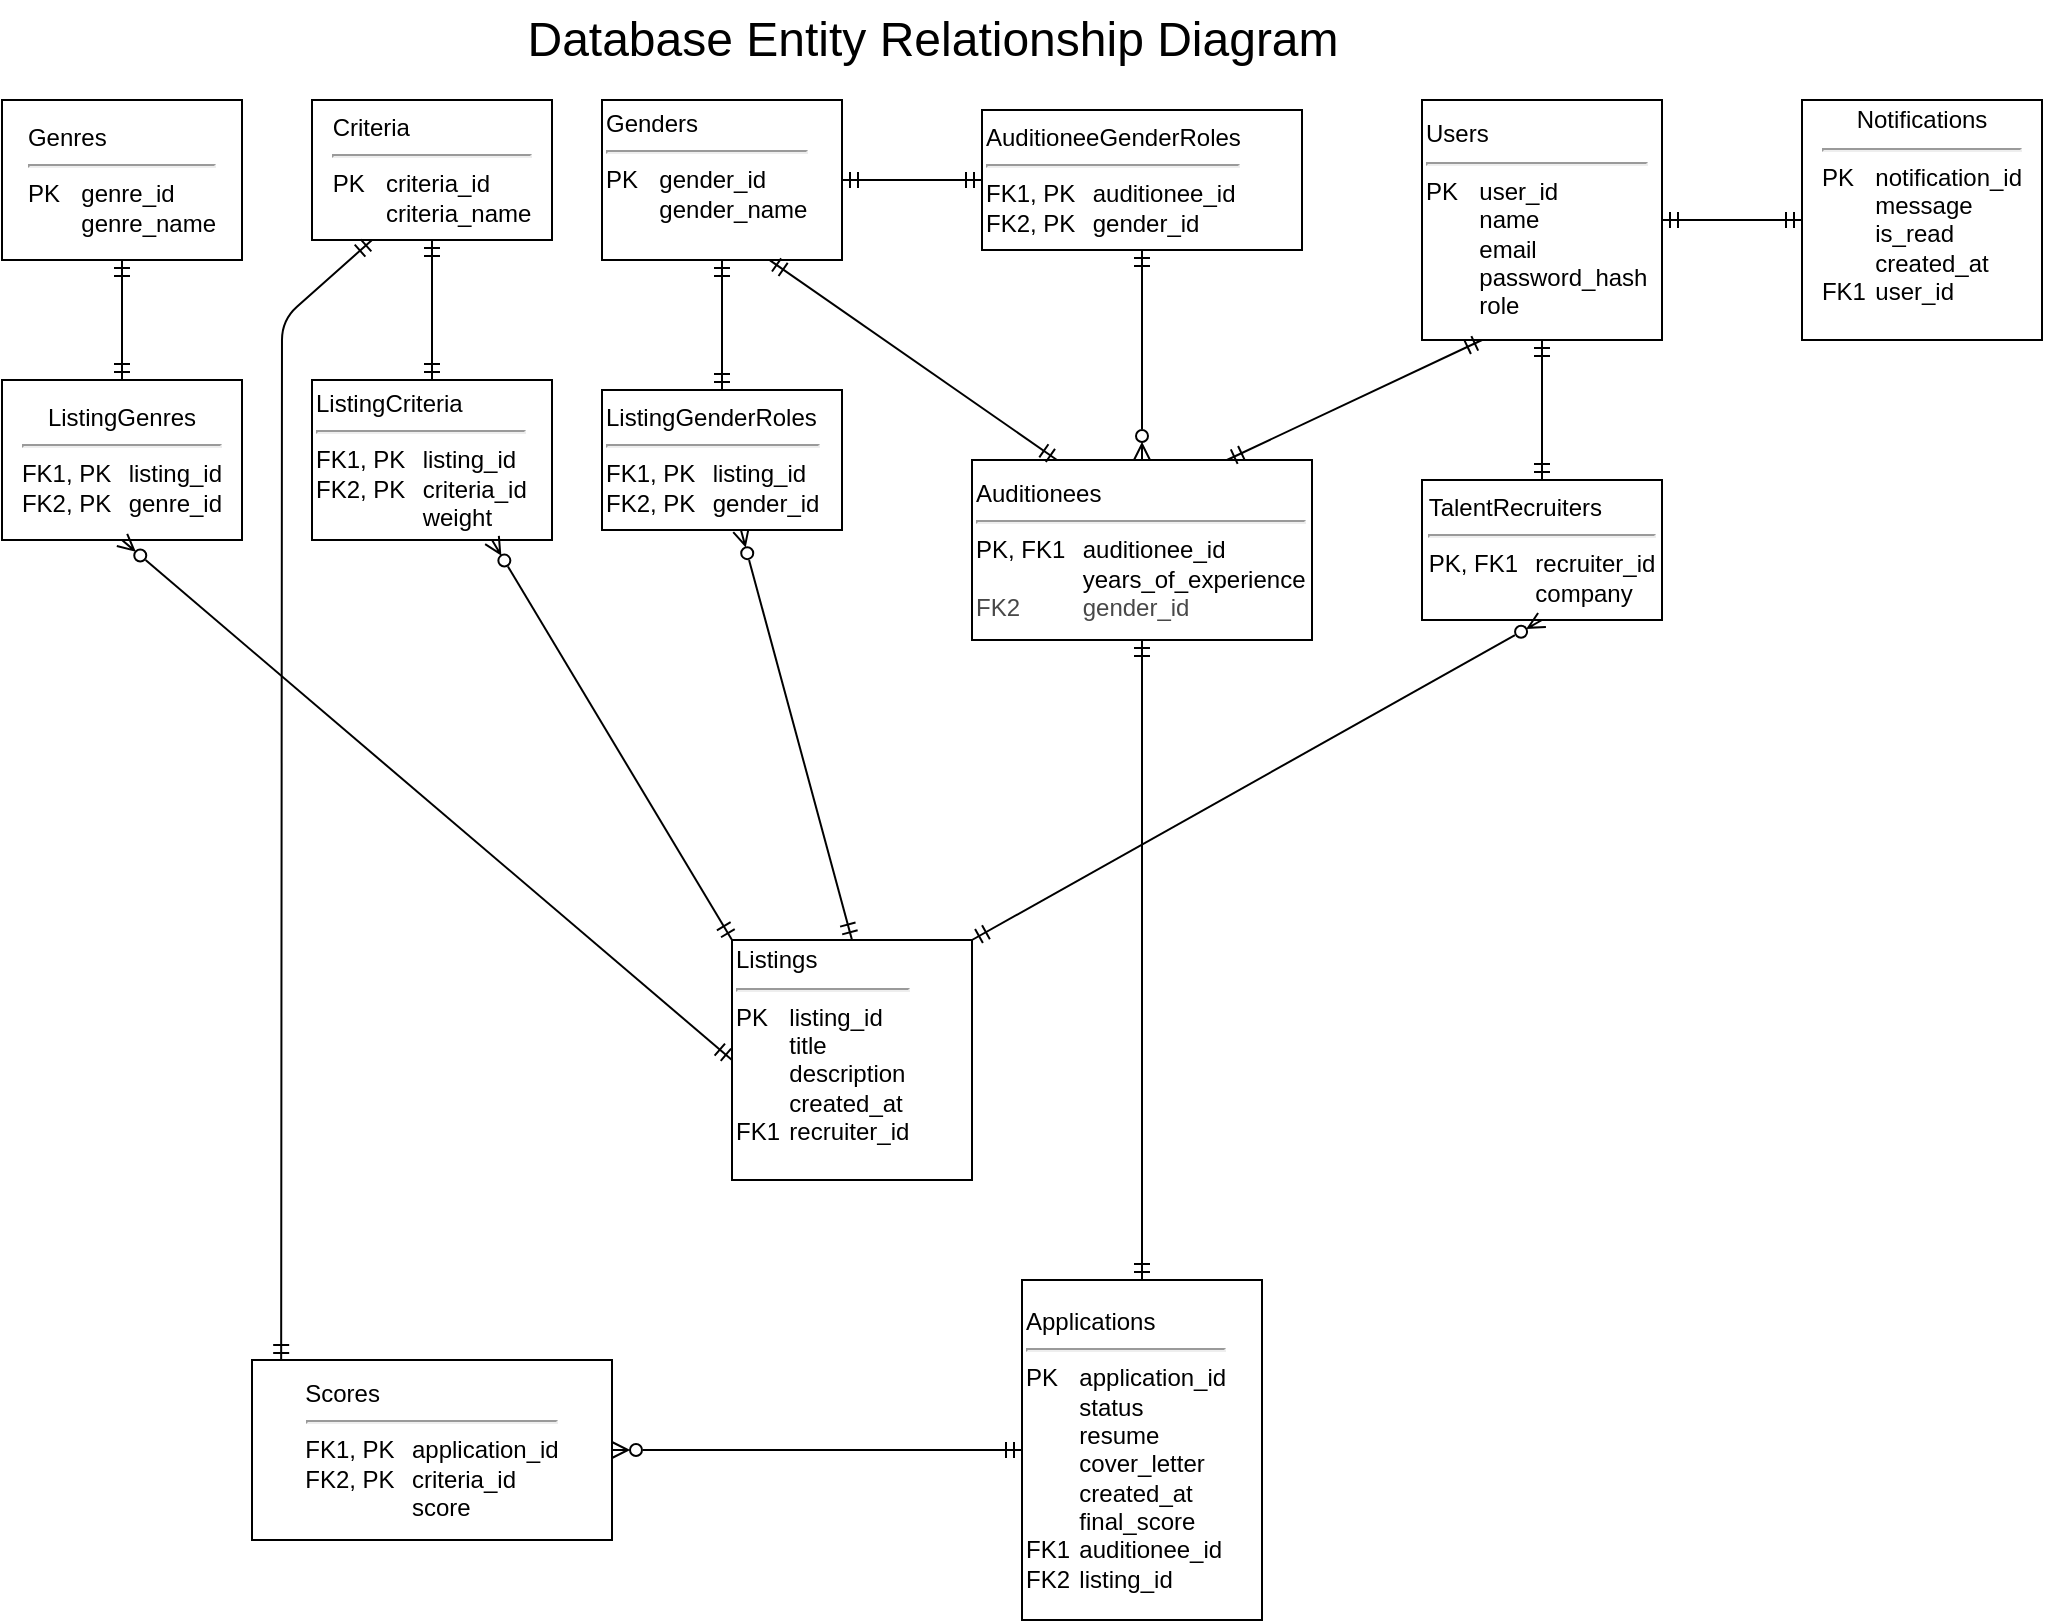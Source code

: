 <mxfile>
    <diagram id="CxO5IZroiXUPnOasfVo5" name="Page-1">
        <mxGraphModel dx="2514" dy="1126" grid="1" gridSize="10" guides="1" tooltips="1" connect="1" arrows="1" fold="1" page="1" pageScale="1" pageWidth="850" pageHeight="1100" math="0" shadow="0">
            <root>
                <mxCell id="0"/>
                <mxCell id="1" parent="0"/>
                <mxCell id="54" value="&lt;font style=&quot;font-size: 24px;&quot;&gt;Database Entity Relationship Diagram&lt;/font&gt;" style="text;html=1;align=center;verticalAlign=middle;resizable=0;points=[];autosize=1;strokeColor=none;fillColor=none;" vertex="1" parent="1">
                    <mxGeometry x="-590" y="30" width="430" height="40" as="geometry"/>
                </mxCell>
                <mxCell id="55" value="Genders&lt;div&gt;&lt;hr&gt;PK&lt;span style=&quot;white-space: pre;&quot;&gt;&#x9;&lt;/span&gt;gender_id&lt;/div&gt;&lt;div&gt;&lt;span style=&quot;white-space: pre;&quot;&gt;&#x9;&lt;/span&gt;gender_name&lt;/div&gt;&lt;div&gt;&lt;br&gt;&lt;/div&gt;" style="whiteSpace=wrap;html=1;align=left;" vertex="1" parent="1">
                    <mxGeometry x="-540" y="80" width="120" height="80" as="geometry"/>
                </mxCell>
                <mxCell id="56" value="&lt;div style=&quot;text-align: left;&quot;&gt;&lt;span style=&quot;background-color: transparent;&quot;&gt;Genres&lt;/span&gt;&lt;/div&gt;&lt;div&gt;&lt;hr style=&quot;text-align: left;&quot;&gt;&lt;div style=&quot;text-align: left;&quot;&gt;&lt;span style=&quot;background-color: transparent;&quot;&gt;PK&lt;/span&gt;&lt;span style=&quot;background-color: transparent; white-space: pre;&quot;&gt;&#x9;&lt;/span&gt;&lt;span style=&quot;background-color: transparent;&quot;&gt;genre_id&lt;/span&gt;&lt;/div&gt;&lt;/div&gt;&lt;div style=&quot;text-align: left;&quot;&gt;&lt;span style=&quot;white-space: pre;&quot;&gt;&#x9;&lt;/span&gt;genre_name&lt;br&gt;&lt;/div&gt;" style="whiteSpace=wrap;html=1;" vertex="1" parent="1">
                    <mxGeometry x="-840" y="80" width="120" height="80" as="geometry"/>
                </mxCell>
                <mxCell id="57" value="Users&lt;div&gt;&lt;hr&gt;PK&lt;span style=&quot;white-space: pre;&quot;&gt;&#x9;&lt;/span&gt;user_id&lt;/div&gt;&lt;div&gt;&lt;span style=&quot;white-space: pre;&quot;&gt;&#x9;&lt;/span&gt;name&lt;br&gt;&lt;/div&gt;&lt;div&gt;&lt;span style=&quot;white-space: pre;&quot;&gt;&#x9;&lt;/span&gt;email&lt;br&gt;&lt;/div&gt;&lt;div&gt;&lt;span style=&quot;white-space: pre;&quot;&gt;&#x9;&lt;/span&gt;password_hash&lt;br&gt;&lt;/div&gt;&lt;div&gt;&lt;span style=&quot;white-space: pre;&quot;&gt;&#x9;&lt;/span&gt;role&lt;br&gt;&lt;/div&gt;" style="whiteSpace=wrap;html=1;align=left;" vertex="1" parent="1">
                    <mxGeometry x="-130" y="80" width="120" height="120" as="geometry"/>
                </mxCell>
                <mxCell id="58" value="Auditionees&lt;div&gt;&lt;hr&gt;PK, FK1&lt;span style=&quot;white-space: pre;&quot;&gt;&#x9;&lt;/span&gt;auditionee_id&lt;/div&gt;&lt;div&gt;&lt;span style=&quot;white-space: pre;&quot;&gt;&lt;span style=&quot;white-space: pre;&quot;&gt;&#x9;&lt;/span&gt;&#x9;&lt;/span&gt;years_of_experience&lt;br&gt;&lt;/div&gt;&lt;div&gt;&lt;font color=&quot;#484848&quot;&gt;FK2&lt;span style=&quot;white-space: pre;&quot;&gt;&#x9;&lt;/span&gt;&lt;span style=&quot;white-space: pre;&quot;&gt;&#x9;&lt;/span&gt;gender_id&lt;/font&gt;&lt;/div&gt;" style="whiteSpace=wrap;html=1;align=left;" vertex="1" parent="1">
                    <mxGeometry x="-355" y="260" width="170" height="90" as="geometry"/>
                </mxCell>
                <mxCell id="59" value="&lt;div style=&quot;text-align: left;&quot;&gt;&lt;span style=&quot;background-color: transparent;&quot;&gt;TalentRecruiters&lt;/span&gt;&lt;/div&gt;&lt;div&gt;&lt;hr style=&quot;text-align: left;&quot;&gt;&lt;div style=&quot;text-align: left;&quot;&gt;&lt;span style=&quot;background-color: transparent;&quot;&gt;PK, FK1&lt;/span&gt;&lt;span style=&quot;background-color: transparent; white-space: pre;&quot;&gt;&#x9;&lt;/span&gt;&lt;span style=&quot;background-color: transparent;&quot;&gt;recruiter_id&lt;/span&gt;&lt;/div&gt;&lt;/div&gt;&lt;div style=&quot;text-align: left;&quot;&gt;&lt;span style=&quot;white-space: pre;&quot;&gt;&#x9;&lt;/span&gt;&lt;span style=&quot;white-space: pre;&quot;&gt;&#x9;&lt;/span&gt;company&lt;br&gt;&lt;/div&gt;" style="whiteSpace=wrap;html=1;" vertex="1" parent="1">
                    <mxGeometry x="-130" y="270" width="120" height="70" as="geometry"/>
                </mxCell>
                <mxCell id="60" value="Listings&lt;div&gt;&lt;hr&gt;PK&lt;span style=&quot;white-space: pre;&quot;&gt;&#x9;&lt;/span&gt;listing_id&lt;/div&gt;&lt;div&gt;&lt;span style=&quot;white-space: pre;&quot;&gt;&#x9;&lt;/span&gt;title&lt;br&gt;&lt;/div&gt;&lt;div&gt;&lt;span style=&quot;white-space: pre;&quot;&gt;&#x9;&lt;/span&gt;description&lt;br&gt;&lt;/div&gt;&lt;div&gt;&lt;span style=&quot;white-space: pre;&quot;&gt;&#x9;&lt;/span&gt;created_at&lt;br&gt;&lt;/div&gt;&lt;div&gt;FK1&lt;span style=&quot;white-space: pre;&quot;&gt;&#x9;&lt;/span&gt;recruiter_id&lt;/div&gt;&lt;div&gt;&lt;br&gt;&lt;/div&gt;" style="whiteSpace=wrap;html=1;align=left;" vertex="1" parent="1">
                    <mxGeometry x="-475" y="500" width="120" height="120" as="geometry"/>
                </mxCell>
                <mxCell id="61" value="AuditioneeGenderRoles&lt;div&gt;&lt;hr&gt;FK1, PK&lt;span style=&quot;white-space: pre;&quot;&gt;&#x9;&lt;/span&gt;auditionee_id&lt;/div&gt;&lt;div&gt;FK2, PK&lt;span style=&quot;white-space: pre;&quot;&gt;&#x9;&lt;/span&gt;gender_id&lt;/div&gt;" style="whiteSpace=wrap;html=1;align=left;" vertex="1" parent="1">
                    <mxGeometry x="-350" y="85" width="160" height="70" as="geometry"/>
                </mxCell>
                <mxCell id="62" style="edgeStyle=none;html=1;entryX=0.5;entryY=0;entryDx=0;entryDy=0;startArrow=ERzeroToMany;startFill=0;endArrow=ERmandOne;endFill=0;" edge="1" parent="1" source="63" target="60">
                    <mxGeometry relative="1" as="geometry"/>
                </mxCell>
                <mxCell id="63" value="ListingGenderRoles&lt;div&gt;&lt;hr&gt;FK1, PK&lt;span style=&quot;white-space: pre;&quot;&gt;&#x9;&lt;/span&gt;listing_id&lt;/div&gt;&lt;div&gt;FK2, PK&lt;span style=&quot;white-space: pre;&quot;&gt;&#x9;&lt;/span&gt;gender_id&lt;/div&gt;" style="whiteSpace=wrap;html=1;align=left;" vertex="1" parent="1">
                    <mxGeometry x="-540" y="225" width="120" height="70" as="geometry"/>
                </mxCell>
                <mxCell id="64" value="ListingGenres&lt;div&gt;&lt;hr&gt;FK1, PK&lt;span style=&quot;white-space: pre;&quot;&gt;&#x9;&lt;/span&gt;listing_id&lt;/div&gt;&lt;div&gt;FK2, PK&lt;span style=&quot;white-space: pre;&quot;&gt;&#x9;&lt;/span&gt;genre_id&lt;/div&gt;" style="whiteSpace=wrap;html=1;" vertex="1" parent="1">
                    <mxGeometry x="-840" y="220" width="120" height="80" as="geometry"/>
                </mxCell>
                <mxCell id="65" value="&lt;div style=&quot;text-align: left;&quot;&gt;&lt;span style=&quot;background-color: transparent;&quot;&gt;Criteria&lt;/span&gt;&lt;/div&gt;&lt;div&gt;&lt;hr style=&quot;text-align: left;&quot;&gt;&lt;div style=&quot;text-align: left;&quot;&gt;&lt;span style=&quot;background-color: transparent;&quot;&gt;PK&lt;/span&gt;&lt;span style=&quot;background-color: transparent; white-space: pre;&quot;&gt;&#x9;&lt;/span&gt;&lt;span style=&quot;background-color: transparent;&quot;&gt;criteria_id&lt;/span&gt;&lt;/div&gt;&lt;/div&gt;&lt;div style=&quot;text-align: left;&quot;&gt;&lt;span style=&quot;white-space: pre;&quot;&gt;&#x9;&lt;/span&gt;criteria_name&lt;br&gt;&lt;/div&gt;" style="whiteSpace=wrap;html=1;" vertex="1" parent="1">
                    <mxGeometry x="-685" y="80" width="120" height="70" as="geometry"/>
                </mxCell>
                <mxCell id="66" value="ListingCriteria&lt;div&gt;&lt;hr&gt;FK1, PK&lt;span style=&quot;white-space: pre;&quot;&gt;&#x9;&lt;/span&gt;listing_id&lt;/div&gt;&lt;div&gt;FK2, PK&lt;span style=&quot;white-space: pre;&quot;&gt;&#x9;&lt;/span&gt;criteria_id&lt;/div&gt;&lt;div&gt;&lt;span style=&quot;white-space: pre;&quot;&gt;&#x9;&lt;/span&gt;&lt;span style=&quot;white-space: pre;&quot;&gt;&#x9;&lt;/span&gt;weight&lt;br&gt;&lt;/div&gt;" style="whiteSpace=wrap;html=1;align=left;" vertex="1" parent="1">
                    <mxGeometry x="-685" y="220" width="120" height="80" as="geometry"/>
                </mxCell>
                <mxCell id="67" value="Applications&lt;div&gt;&lt;hr&gt;PK&lt;span style=&quot;white-space: pre;&quot;&gt;&#x9;&lt;/span&gt;application_id&lt;/div&gt;&lt;div&gt;&lt;span style=&quot;white-space: pre;&quot;&gt;&#x9;&lt;/span&gt;status&lt;br&gt;&lt;/div&gt;&lt;div&gt;&lt;span style=&quot;white-space: pre;&quot;&gt;&#x9;&lt;/span&gt;resume&lt;br&gt;&lt;/div&gt;&lt;div&gt;&lt;span style=&quot;white-space: pre;&quot;&gt;&#x9;&lt;/span&gt;cover_letter&lt;br&gt;&lt;/div&gt;&lt;div&gt;&lt;span style=&quot;white-space: pre;&quot;&gt;&#x9;&lt;/span&gt;created_at&lt;br&gt;&lt;/div&gt;&lt;div&gt;&lt;span style=&quot;white-space: pre;&quot;&gt;&#x9;&lt;/span&gt;final_score&lt;br&gt;&lt;/div&gt;&lt;div&gt;FK1&lt;span style=&quot;white-space: pre;&quot;&gt;&#x9;&lt;/span&gt;auditionee_id&lt;/div&gt;&lt;div&gt;FK2&lt;span style=&quot;white-space: pre;&quot;&gt;&#x9;&lt;/span&gt;listing_id&lt;/div&gt;" style="whiteSpace=wrap;html=1;align=left;" vertex="1" parent="1">
                    <mxGeometry x="-330" y="670" width="120" height="170" as="geometry"/>
                </mxCell>
                <mxCell id="68" value="&lt;div style=&quot;text-align: left;&quot;&gt;&lt;span style=&quot;background-color: transparent;&quot;&gt;Scores&lt;/span&gt;&lt;/div&gt;&lt;div&gt;&lt;hr style=&quot;text-align: left;&quot;&gt;&lt;div style=&quot;text-align: left;&quot;&gt;&lt;span style=&quot;background-color: transparent;&quot;&gt;FK1, PK&lt;/span&gt;&lt;span style=&quot;background-color: transparent; white-space: pre;&quot;&gt;&#x9;&lt;/span&gt;&lt;span style=&quot;background-color: transparent;&quot;&gt;application_id&lt;/span&gt;&lt;/div&gt;&lt;/div&gt;&lt;div style=&quot;text-align: left;&quot;&gt;FK2, PK&lt;span style=&quot;white-space: pre;&quot;&gt;&#x9;&lt;/span&gt;criteria_id&lt;/div&gt;&lt;div style=&quot;text-align: left;&quot;&gt;&lt;span style=&quot;white-space: pre;&quot;&gt;&#x9;&lt;/span&gt;&lt;span style=&quot;white-space: pre;&quot;&gt;&#x9;&lt;/span&gt;score&lt;br&gt;&lt;/div&gt;" style="whiteSpace=wrap;html=1;" vertex="1" parent="1">
                    <mxGeometry x="-715" y="710" width="180" height="90" as="geometry"/>
                </mxCell>
                <mxCell id="69" value="Notifications&lt;div&gt;&lt;hr&gt;PK&lt;span style=&quot;white-space: pre;&quot;&gt;&#x9;&lt;/span&gt;notification_id&lt;/div&gt;&lt;div style=&quot;text-align: left;&quot;&gt;&lt;span style=&quot;white-space: pre;&quot;&gt;&#x9;&lt;/span&gt;message&lt;br&gt;&lt;/div&gt;&lt;div style=&quot;text-align: left;&quot;&gt;&lt;span style=&quot;white-space: pre;&quot;&gt;&#x9;&lt;/span&gt;is_read&lt;br&gt;&lt;/div&gt;&lt;div style=&quot;text-align: left;&quot;&gt;&lt;span style=&quot;white-space: pre;&quot;&gt;&#x9;&lt;/span&gt;created_at&lt;br&gt;&lt;/div&gt;&lt;div style=&quot;text-align: left;&quot;&gt;FK1&lt;span style=&quot;white-space: pre;&quot;&gt;&#x9;&lt;/span&gt;user_id&lt;/div&gt;&lt;div style=&quot;text-align: left;&quot;&gt;&lt;br&gt;&lt;/div&gt;" style="whiteSpace=wrap;html=1;" vertex="1" parent="1">
                    <mxGeometry x="60" y="80" width="120" height="120" as="geometry"/>
                </mxCell>
                <mxCell id="70" style="edgeStyle=none;html=1;entryX=0;entryY=0;entryDx=0;entryDy=0;startArrow=ERzeroToMany;startFill=0;endArrow=ERmandOne;endFill=0;exitX=0.75;exitY=1;exitDx=0;exitDy=0;" edge="1" parent="1" source="66" target="60">
                    <mxGeometry relative="1" as="geometry">
                        <mxPoint x="-448" y="300" as="sourcePoint"/>
                        <mxPoint x="-405" y="510" as="targetPoint"/>
                    </mxGeometry>
                </mxCell>
                <mxCell id="71" style="edgeStyle=none;html=1;entryX=0;entryY=0.5;entryDx=0;entryDy=0;startArrow=ERzeroToMany;startFill=0;endArrow=ERmandOne;endFill=0;exitX=0.5;exitY=1;exitDx=0;exitDy=0;" edge="1" parent="1" source="64" target="60">
                    <mxGeometry relative="1" as="geometry">
                        <mxPoint x="-438" y="310" as="sourcePoint"/>
                        <mxPoint x="-395" y="520" as="targetPoint"/>
                    </mxGeometry>
                </mxCell>
                <mxCell id="72" style="edgeStyle=none;html=1;entryX=1;entryY=0;entryDx=0;entryDy=0;startArrow=ERzeroToMany;startFill=0;endArrow=ERmandOne;endFill=0;exitX=0.5;exitY=1;exitDx=0;exitDy=0;" edge="1" parent="1" source="59" target="60">
                    <mxGeometry relative="1" as="geometry">
                        <mxPoint x="-428" y="320" as="sourcePoint"/>
                        <mxPoint x="-385" y="530" as="targetPoint"/>
                    </mxGeometry>
                </mxCell>
                <mxCell id="73" style="edgeStyle=none;html=1;entryX=0.5;entryY=0;entryDx=0;entryDy=0;startArrow=ERmandOne;startFill=0;endArrow=ERmandOne;endFill=0;exitX=0.5;exitY=1;exitDx=0;exitDy=0;" edge="1" parent="1" source="65" target="66">
                    <mxGeometry relative="1" as="geometry">
                        <mxPoint x="-598" y="170" as="sourcePoint"/>
                        <mxPoint x="-555" y="380" as="targetPoint"/>
                    </mxGeometry>
                </mxCell>
                <mxCell id="74" style="edgeStyle=none;html=1;entryX=0.5;entryY=0;entryDx=0;entryDy=0;startArrow=ERmandOne;startFill=0;endArrow=ERmandOne;endFill=0;exitX=0.5;exitY=1;exitDx=0;exitDy=0;" edge="1" parent="1" source="56" target="64">
                    <mxGeometry relative="1" as="geometry">
                        <mxPoint x="-750" y="170" as="sourcePoint"/>
                        <mxPoint x="-750" y="240" as="targetPoint"/>
                    </mxGeometry>
                </mxCell>
                <mxCell id="75" style="edgeStyle=none;html=1;entryX=0.5;entryY=0;entryDx=0;entryDy=0;startArrow=ERmandOne;startFill=0;endArrow=ERmandOne;endFill=0;exitX=0.5;exitY=1;exitDx=0;exitDy=0;" edge="1" parent="1" source="55" target="63">
                    <mxGeometry relative="1" as="geometry">
                        <mxPoint x="-530" y="145" as="sourcePoint"/>
                        <mxPoint x="-530" y="215" as="targetPoint"/>
                    </mxGeometry>
                </mxCell>
                <mxCell id="76" style="edgeStyle=none;html=1;entryX=1;entryY=0.5;entryDx=0;entryDy=0;startArrow=ERmandOne;startFill=0;endArrow=ERmandOne;endFill=0;exitX=0;exitY=0.5;exitDx=0;exitDy=0;" edge="1" parent="1" source="61" target="55">
                    <mxGeometry relative="1" as="geometry">
                        <mxPoint x="-370.83" y="140" as="sourcePoint"/>
                        <mxPoint x="-370.83" y="210" as="targetPoint"/>
                    </mxGeometry>
                </mxCell>
                <mxCell id="77" style="edgeStyle=none;html=1;entryX=0.5;entryY=0;entryDx=0;entryDy=0;startArrow=ERmandOne;startFill=0;endArrow=ERzeroToMany;endFill=0;exitX=0.5;exitY=1;exitDx=0;exitDy=0;" edge="1" parent="1" source="61" target="58">
                    <mxGeometry relative="1" as="geometry">
                        <mxPoint x="-480" y="130" as="sourcePoint"/>
                        <mxPoint x="-480" y="200" as="targetPoint"/>
                    </mxGeometry>
                </mxCell>
                <mxCell id="78" style="edgeStyle=none;html=1;entryX=0.7;entryY=1.002;entryDx=0;entryDy=0;startArrow=ERmandOne;startFill=0;endArrow=ERmandOne;endFill=0;exitX=0.25;exitY=0;exitDx=0;exitDy=0;entryPerimeter=0;" edge="1" parent="1" source="58" target="55">
                    <mxGeometry relative="1" as="geometry">
                        <mxPoint x="-220" y="130" as="sourcePoint"/>
                        <mxPoint x="-290" y="130" as="targetPoint"/>
                    </mxGeometry>
                </mxCell>
                <mxCell id="79" style="edgeStyle=none;html=1;entryX=0.25;entryY=1;entryDx=0;entryDy=0;startArrow=ERmandOne;startFill=0;endArrow=ERmandOne;endFill=0;exitX=0.75;exitY=0;exitDx=0;exitDy=0;" edge="1" parent="1" source="58" target="57">
                    <mxGeometry relative="1" as="geometry">
                        <mxPoint x="-302" y="270" as="sourcePoint"/>
                        <mxPoint x="-446" y="170" as="targetPoint"/>
                    </mxGeometry>
                </mxCell>
                <mxCell id="80" style="edgeStyle=none;html=1;entryX=0.5;entryY=1;entryDx=0;entryDy=0;startArrow=ERmandOne;startFill=0;endArrow=ERmandOne;endFill=0;exitX=0.5;exitY=0;exitDx=0;exitDy=0;" edge="1" parent="1" source="59" target="57">
                    <mxGeometry relative="1" as="geometry">
                        <mxPoint x="-217" y="270" as="sourcePoint"/>
                        <mxPoint x="-60" y="210" as="targetPoint"/>
                    </mxGeometry>
                </mxCell>
                <mxCell id="81" style="edgeStyle=none;html=1;entryX=0;entryY=0.5;entryDx=0;entryDy=0;startArrow=ERmandOne;startFill=0;endArrow=ERmandOne;endFill=0;exitX=1;exitY=0.5;exitDx=0;exitDy=0;" edge="1" parent="1" source="57" target="69">
                    <mxGeometry relative="1" as="geometry">
                        <mxPoint x="-207" y="280" as="sourcePoint"/>
                        <mxPoint x="-50" y="220" as="targetPoint"/>
                    </mxGeometry>
                </mxCell>
                <mxCell id="82" style="edgeStyle=none;html=1;startArrow=ERmandOne;startFill=0;endArrow=ERmandOne;endFill=0;entryX=0.25;entryY=1;entryDx=0;entryDy=0;exitX=0.081;exitY=0.006;exitDx=0;exitDy=0;exitPerimeter=0;" edge="1" parent="1" source="68" target="65">
                    <mxGeometry relative="1" as="geometry">
                        <mxPoint x="-700" y="700" as="sourcePoint"/>
                        <mxPoint x="-700" y="180" as="targetPoint"/>
                        <Array as="points">
                            <mxPoint x="-700" y="190"/>
                        </Array>
                    </mxGeometry>
                </mxCell>
                <mxCell id="83" style="edgeStyle=none;html=1;startArrow=ERzeroToMany;startFill=0;endArrow=ERmandOne;endFill=0;exitX=1;exitY=0.5;exitDx=0;exitDy=0;entryX=0;entryY=0.5;entryDx=0;entryDy=0;" edge="1" parent="1" source="68" target="67">
                    <mxGeometry relative="1" as="geometry">
                        <mxPoint x="-500" y="850" as="sourcePoint"/>
                        <mxPoint x="-500" y="440" as="targetPoint"/>
                    </mxGeometry>
                </mxCell>
                <mxCell id="84" style="edgeStyle=none;html=1;startArrow=ERmandOne;startFill=0;endArrow=ERmandOne;endFill=0;exitX=0.5;exitY=0;exitDx=0;exitDy=0;entryX=0.5;entryY=1;entryDx=0;entryDy=0;" edge="1" parent="1" source="67" target="58">
                    <mxGeometry relative="1" as="geometry">
                        <mxPoint x="-605" y="730" as="sourcePoint"/>
                        <mxPoint x="-605" y="320" as="targetPoint"/>
                    </mxGeometry>
                </mxCell>
            </root>
        </mxGraphModel>
    </diagram>
</mxfile>